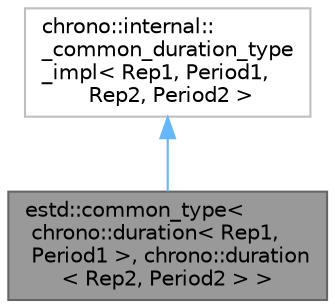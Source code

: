 digraph "estd::common_type&lt; chrono::duration&lt; Rep1, Period1 &gt;, chrono::duration&lt; Rep2, Period2 &gt; &gt;"
{
 // LATEX_PDF_SIZE
  bgcolor="transparent";
  edge [fontname=Helvetica,fontsize=10,labelfontname=Helvetica,labelfontsize=10];
  node [fontname=Helvetica,fontsize=10,shape=box,height=0.2,width=0.4];
  Node1 [id="Node000001",label="estd::common_type\<\l chrono::duration\< Rep1,\l Period1 \>, chrono::duration\l\< Rep2, Period2 \> \>",height=0.2,width=0.4,color="gray40", fillcolor="grey60", style="filled", fontcolor="black",tooltip=" "];
  Node2 -> Node1 [id="edge1_Node000001_Node000002",dir="back",color="steelblue1",style="solid",tooltip=" "];
  Node2 [id="Node000002",label="chrono::internal::\l_common_duration_type\l_impl\< Rep1, Period1,\l Rep2, Period2 \>",height=0.2,width=0.4,color="grey75", fillcolor="white", style="filled",tooltip=" "];
}
